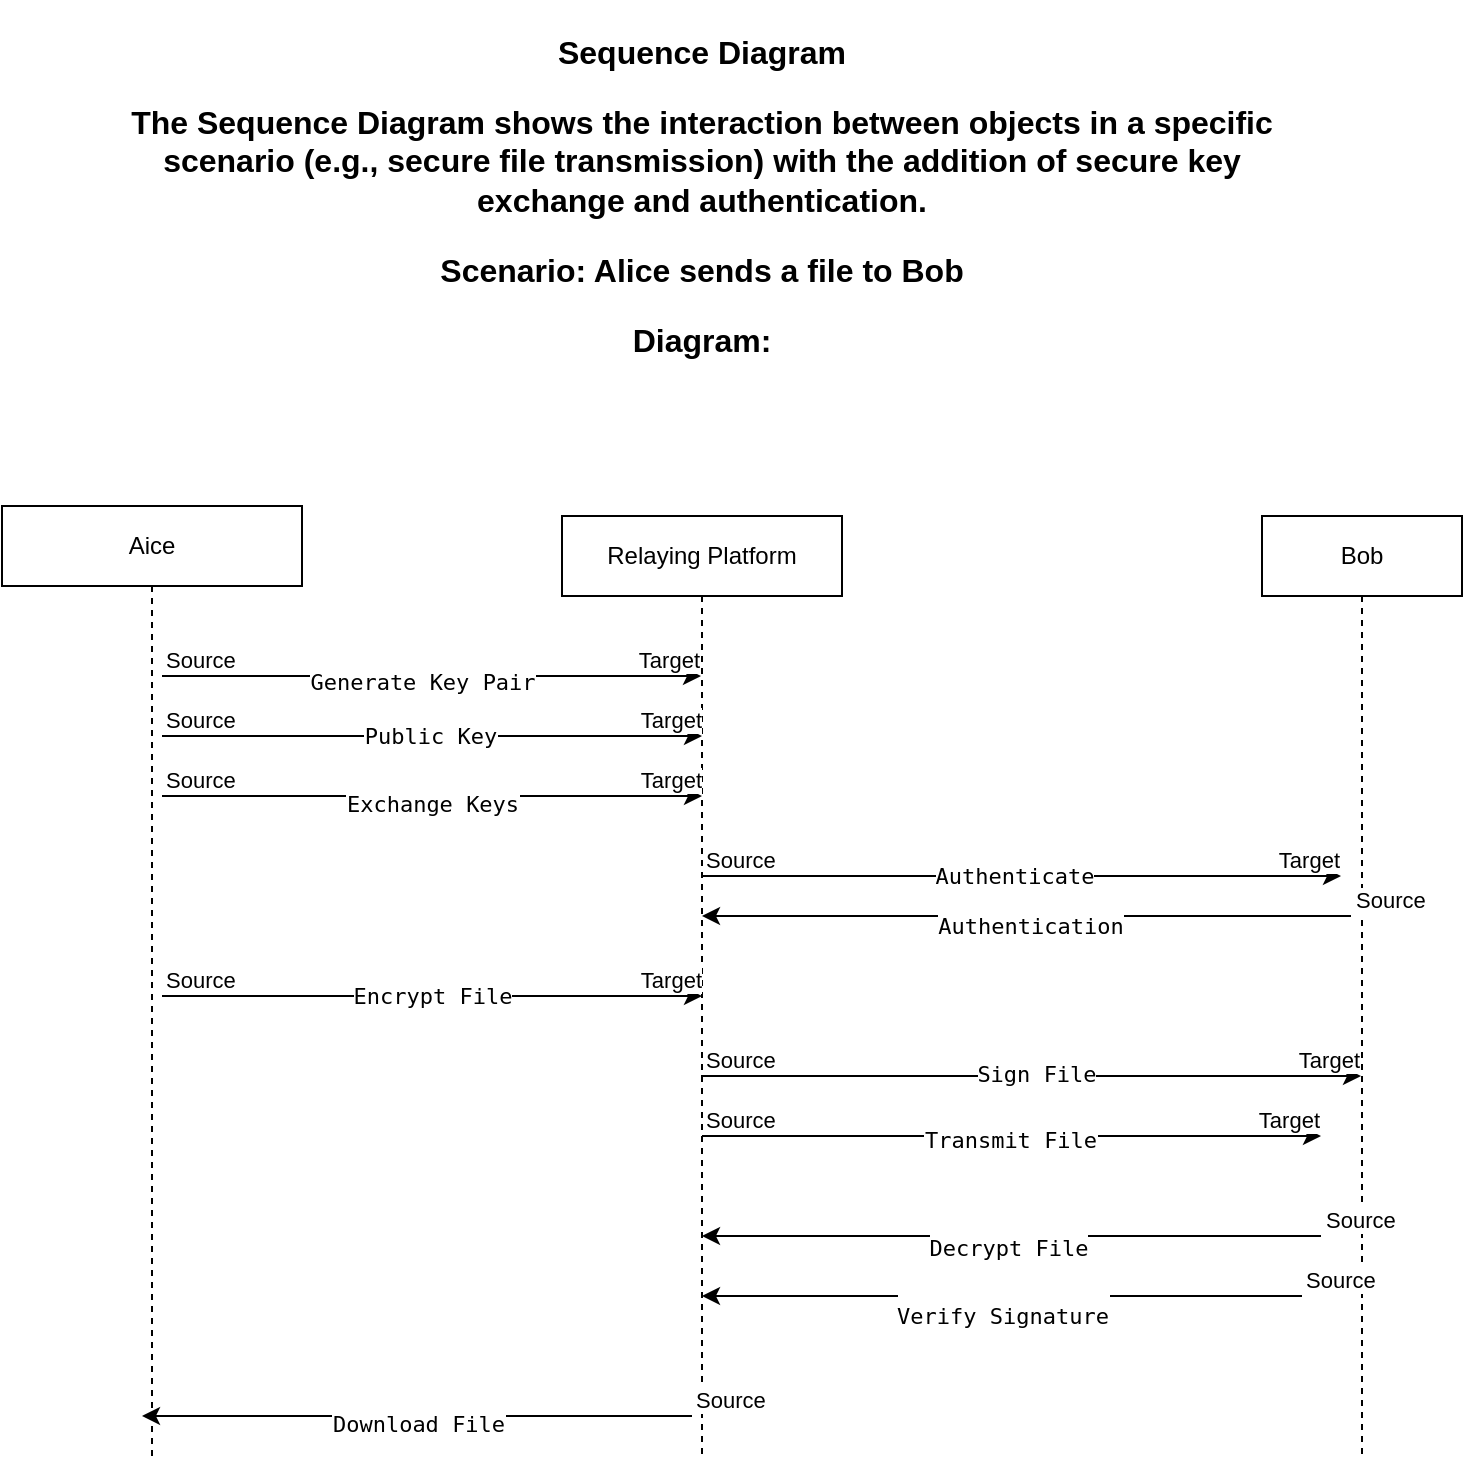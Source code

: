 <mxfile version="24.4.0" type="device">
  <diagram name="Page-1" id="2YBvvXClWsGukQMizWep">
    <mxGraphModel dx="1274" dy="1751" grid="1" gridSize="10" guides="1" tooltips="1" connect="1" arrows="1" fold="1" page="1" pageScale="1" pageWidth="850" pageHeight="1100" math="0" shadow="0">
      <root>
        <mxCell id="0" />
        <mxCell id="1" parent="0" />
        <mxCell id="Rw2f2MEvu11qlXN1vDP0-1" value="Aice" style="shape=umlLifeline;perimeter=lifelinePerimeter;whiteSpace=wrap;html=1;container=1;dropTarget=0;collapsible=0;recursiveResize=0;outlineConnect=0;portConstraint=eastwest;newEdgeStyle={&quot;curved&quot;:0,&quot;rounded&quot;:0};" vertex="1" parent="1">
          <mxGeometry x="50" y="85" width="150" height="475" as="geometry" />
        </mxCell>
        <mxCell id="Rw2f2MEvu11qlXN1vDP0-2" value="Bob" style="shape=umlLifeline;perimeter=lifelinePerimeter;whiteSpace=wrap;html=1;container=1;dropTarget=0;collapsible=0;recursiveResize=0;outlineConnect=0;portConstraint=eastwest;newEdgeStyle={&quot;curved&quot;:0,&quot;rounded&quot;:0};" vertex="1" parent="1">
          <mxGeometry x="680" y="90" width="100" height="470" as="geometry" />
        </mxCell>
        <mxCell id="Rw2f2MEvu11qlXN1vDP0-3" value="Relaying Platform" style="shape=umlLifeline;perimeter=lifelinePerimeter;whiteSpace=wrap;html=1;container=1;dropTarget=0;collapsible=0;recursiveResize=0;outlineConnect=0;portConstraint=eastwest;newEdgeStyle={&quot;curved&quot;:0,&quot;rounded&quot;:0};" vertex="1" parent="1">
          <mxGeometry x="330" y="90" width="140" height="470" as="geometry" />
        </mxCell>
        <mxCell id="Rw2f2MEvu11qlXN1vDP0-4" value="" style="endArrow=classic;html=1;rounded=0;" edge="1" parent="1" target="Rw2f2MEvu11qlXN1vDP0-3">
          <mxGeometry relative="1" as="geometry">
            <mxPoint x="130" y="170" as="sourcePoint" />
            <mxPoint x="290" y="170" as="targetPoint" />
          </mxGeometry>
        </mxCell>
        <mxCell id="Rw2f2MEvu11qlXN1vDP0-5" value="Label" style="edgeLabel;resizable=0;html=1;;align=center;verticalAlign=middle;" connectable="0" vertex="1" parent="Rw2f2MEvu11qlXN1vDP0-4">
          <mxGeometry relative="1" as="geometry" />
        </mxCell>
        <mxCell id="Rw2f2MEvu11qlXN1vDP0-6" value="Source" style="edgeLabel;resizable=0;html=1;;align=left;verticalAlign=bottom;" connectable="0" vertex="1" parent="Rw2f2MEvu11qlXN1vDP0-4">
          <mxGeometry x="-1" relative="1" as="geometry" />
        </mxCell>
        <mxCell id="Rw2f2MEvu11qlXN1vDP0-7" value="Target" style="edgeLabel;resizable=0;html=1;;align=right;verticalAlign=bottom;" connectable="0" vertex="1" parent="Rw2f2MEvu11qlXN1vDP0-4">
          <mxGeometry x="1" relative="1" as="geometry" />
        </mxCell>
        <mxCell id="Rw2f2MEvu11qlXN1vDP0-44" value="&lt;pre&gt;&lt;code class=&quot;!whitespace-pre hljs language-mathematica&quot;&gt;&lt;span class=&quot;hljs-variable&quot;&gt;Generate&lt;/span&gt; &lt;span class=&quot;hljs-built_in&quot;&gt;Key&lt;/span&gt; &lt;span class=&quot;hljs-variable&quot;&gt;Pair&lt;/span&gt;&lt;/code&gt;&lt;/pre&gt;" style="edgeLabel;html=1;align=center;verticalAlign=middle;resizable=0;points=[];" vertex="1" connectable="0" parent="Rw2f2MEvu11qlXN1vDP0-4">
          <mxGeometry x="-0.035" y="-3" relative="1" as="geometry">
            <mxPoint as="offset" />
          </mxGeometry>
        </mxCell>
        <mxCell id="Rw2f2MEvu11qlXN1vDP0-8" value="" style="endArrow=classic;html=1;rounded=0;" edge="1" parent="1">
          <mxGeometry relative="1" as="geometry">
            <mxPoint x="130" y="200" as="sourcePoint" />
            <mxPoint x="400" y="200" as="targetPoint" />
          </mxGeometry>
        </mxCell>
        <mxCell id="Rw2f2MEvu11qlXN1vDP0-9" value="Label" style="edgeLabel;resizable=0;html=1;;align=center;verticalAlign=middle;" connectable="0" vertex="1" parent="Rw2f2MEvu11qlXN1vDP0-8">
          <mxGeometry relative="1" as="geometry" />
        </mxCell>
        <mxCell id="Rw2f2MEvu11qlXN1vDP0-10" value="Source" style="edgeLabel;resizable=0;html=1;;align=left;verticalAlign=bottom;" connectable="0" vertex="1" parent="Rw2f2MEvu11qlXN1vDP0-8">
          <mxGeometry x="-1" relative="1" as="geometry" />
        </mxCell>
        <mxCell id="Rw2f2MEvu11qlXN1vDP0-11" value="Target" style="edgeLabel;resizable=0;html=1;;align=right;verticalAlign=bottom;" connectable="0" vertex="1" parent="Rw2f2MEvu11qlXN1vDP0-8">
          <mxGeometry x="1" relative="1" as="geometry" />
        </mxCell>
        <mxCell id="Rw2f2MEvu11qlXN1vDP0-45" value="&lt;pre&gt;&lt;code class=&quot;!whitespace-pre hljs language-mathematica&quot;&gt;&lt;span class=&quot;hljs-variable&quot;&gt;Public&lt;/span&gt; &lt;span class=&quot;hljs-built_in&quot;&gt;Key&lt;/span&gt;&lt;/code&gt;&lt;/pre&gt;" style="edgeLabel;html=1;align=center;verticalAlign=middle;resizable=0;points=[];" vertex="1" connectable="0" parent="Rw2f2MEvu11qlXN1vDP0-8">
          <mxGeometry x="-0.007" relative="1" as="geometry">
            <mxPoint as="offset" />
          </mxGeometry>
        </mxCell>
        <mxCell id="Rw2f2MEvu11qlXN1vDP0-12" value="" style="endArrow=classic;html=1;rounded=0;" edge="1" parent="1">
          <mxGeometry relative="1" as="geometry">
            <mxPoint x="130" y="230" as="sourcePoint" />
            <mxPoint x="400" y="230" as="targetPoint" />
          </mxGeometry>
        </mxCell>
        <mxCell id="Rw2f2MEvu11qlXN1vDP0-13" value="Label" style="edgeLabel;resizable=0;html=1;;align=center;verticalAlign=middle;" connectable="0" vertex="1" parent="Rw2f2MEvu11qlXN1vDP0-12">
          <mxGeometry relative="1" as="geometry" />
        </mxCell>
        <mxCell id="Rw2f2MEvu11qlXN1vDP0-14" value="Source" style="edgeLabel;resizable=0;html=1;;align=left;verticalAlign=bottom;" connectable="0" vertex="1" parent="Rw2f2MEvu11qlXN1vDP0-12">
          <mxGeometry x="-1" relative="1" as="geometry" />
        </mxCell>
        <mxCell id="Rw2f2MEvu11qlXN1vDP0-15" value="Target" style="edgeLabel;resizable=0;html=1;;align=right;verticalAlign=bottom;" connectable="0" vertex="1" parent="Rw2f2MEvu11qlXN1vDP0-12">
          <mxGeometry x="1" relative="1" as="geometry" />
        </mxCell>
        <mxCell id="Rw2f2MEvu11qlXN1vDP0-46" value="&lt;pre&gt;&lt;code class=&quot;!whitespace-pre hljs language-mathematica&quot;&gt;&lt;span class=&quot;hljs-variable&quot;&gt;Exchange&lt;/span&gt; &lt;span class=&quot;hljs-built_in&quot;&gt;Keys&lt;/span&gt;&lt;/code&gt;&lt;/pre&gt;" style="edgeLabel;html=1;align=center;verticalAlign=middle;resizable=0;points=[];" vertex="1" connectable="0" parent="Rw2f2MEvu11qlXN1vDP0-12">
          <mxGeometry y="-4" relative="1" as="geometry">
            <mxPoint as="offset" />
          </mxGeometry>
        </mxCell>
        <mxCell id="Rw2f2MEvu11qlXN1vDP0-16" value="" style="endArrow=classic;html=1;rounded=0;" edge="1" parent="1">
          <mxGeometry relative="1" as="geometry">
            <mxPoint x="130" y="330" as="sourcePoint" />
            <mxPoint x="400" y="330" as="targetPoint" />
          </mxGeometry>
        </mxCell>
        <mxCell id="Rw2f2MEvu11qlXN1vDP0-17" value="Label" style="edgeLabel;resizable=0;html=1;;align=center;verticalAlign=middle;" connectable="0" vertex="1" parent="Rw2f2MEvu11qlXN1vDP0-16">
          <mxGeometry relative="1" as="geometry" />
        </mxCell>
        <mxCell id="Rw2f2MEvu11qlXN1vDP0-18" value="Source" style="edgeLabel;resizable=0;html=1;;align=left;verticalAlign=bottom;" connectable="0" vertex="1" parent="Rw2f2MEvu11qlXN1vDP0-16">
          <mxGeometry x="-1" relative="1" as="geometry" />
        </mxCell>
        <mxCell id="Rw2f2MEvu11qlXN1vDP0-19" value="Target" style="edgeLabel;resizable=0;html=1;;align=right;verticalAlign=bottom;" connectable="0" vertex="1" parent="Rw2f2MEvu11qlXN1vDP0-16">
          <mxGeometry x="1" relative="1" as="geometry" />
        </mxCell>
        <mxCell id="Rw2f2MEvu11qlXN1vDP0-47" value="&lt;pre&gt;&lt;code class=&quot;!whitespace-pre hljs language-mathematica&quot;&gt;&lt;span class=&quot;hljs-built_in&quot;&gt;Encrypt&lt;/span&gt; &lt;span class=&quot;hljs-built_in&quot;&gt;File&lt;/span&gt;&lt;/code&gt;&lt;/pre&gt;" style="edgeLabel;html=1;align=center;verticalAlign=middle;resizable=0;points=[];" vertex="1" connectable="0" parent="Rw2f2MEvu11qlXN1vDP0-16">
          <mxGeometry relative="1" as="geometry">
            <mxPoint as="offset" />
          </mxGeometry>
        </mxCell>
        <mxCell id="Rw2f2MEvu11qlXN1vDP0-20" value="" style="endArrow=classic;html=1;rounded=0;" edge="1" parent="1">
          <mxGeometry relative="1" as="geometry">
            <mxPoint x="395" y="540" as="sourcePoint" />
            <mxPoint x="120" y="540" as="targetPoint" />
          </mxGeometry>
        </mxCell>
        <mxCell id="Rw2f2MEvu11qlXN1vDP0-21" value="Label" style="edgeLabel;resizable=0;html=1;;align=center;verticalAlign=middle;" connectable="0" vertex="1" parent="Rw2f2MEvu11qlXN1vDP0-20">
          <mxGeometry relative="1" as="geometry" />
        </mxCell>
        <mxCell id="Rw2f2MEvu11qlXN1vDP0-22" value="Source" style="edgeLabel;resizable=0;html=1;;align=left;verticalAlign=bottom;" connectable="0" vertex="1" parent="Rw2f2MEvu11qlXN1vDP0-20">
          <mxGeometry x="-1" relative="1" as="geometry" />
        </mxCell>
        <mxCell id="Rw2f2MEvu11qlXN1vDP0-48" value="&lt;pre&gt;&lt;code class=&quot;!whitespace-pre hljs language-mathematica&quot;&gt;&lt;span class=&quot;hljs-variable&quot;&gt;Download&lt;/span&gt; &lt;span class=&quot;hljs-built_in&quot;&gt;File&lt;/span&gt;&lt;/code&gt;&lt;/pre&gt;" style="edgeLabel;html=1;align=center;verticalAlign=middle;resizable=0;points=[];" vertex="1" connectable="0" parent="Rw2f2MEvu11qlXN1vDP0-20">
          <mxGeometry x="0.007" y="4" relative="1" as="geometry">
            <mxPoint x="1" as="offset" />
          </mxGeometry>
        </mxCell>
        <mxCell id="Rw2f2MEvu11qlXN1vDP0-23" value="" style="endArrow=classic;html=1;rounded=0;" edge="1" parent="1">
          <mxGeometry relative="1" as="geometry">
            <mxPoint x="400" y="270" as="sourcePoint" />
            <mxPoint x="719.5" y="270" as="targetPoint" />
          </mxGeometry>
        </mxCell>
        <mxCell id="Rw2f2MEvu11qlXN1vDP0-24" value="Label" style="edgeLabel;resizable=0;html=1;;align=center;verticalAlign=middle;" connectable="0" vertex="1" parent="Rw2f2MEvu11qlXN1vDP0-23">
          <mxGeometry relative="1" as="geometry" />
        </mxCell>
        <mxCell id="Rw2f2MEvu11qlXN1vDP0-25" value="Source" style="edgeLabel;resizable=0;html=1;;align=left;verticalAlign=bottom;" connectable="0" vertex="1" parent="Rw2f2MEvu11qlXN1vDP0-23">
          <mxGeometry x="-1" relative="1" as="geometry" />
        </mxCell>
        <mxCell id="Rw2f2MEvu11qlXN1vDP0-26" value="Target" style="edgeLabel;resizable=0;html=1;;align=right;verticalAlign=bottom;" connectable="0" vertex="1" parent="Rw2f2MEvu11qlXN1vDP0-23">
          <mxGeometry x="1" relative="1" as="geometry" />
        </mxCell>
        <mxCell id="Rw2f2MEvu11qlXN1vDP0-49" value="&lt;pre&gt;&lt;code class=&quot;!whitespace-pre hljs language-mathematica&quot;&gt;&lt;span class=&quot;hljs-built_in&quot;&gt;Authenticate&lt;/span&gt;&lt;/code&gt;&lt;/pre&gt;" style="edgeLabel;html=1;align=center;verticalAlign=middle;resizable=0;points=[];" vertex="1" connectable="0" parent="Rw2f2MEvu11qlXN1vDP0-23">
          <mxGeometry x="-0.024" relative="1" as="geometry">
            <mxPoint as="offset" />
          </mxGeometry>
        </mxCell>
        <mxCell id="Rw2f2MEvu11qlXN1vDP0-27" value="" style="endArrow=classic;html=1;rounded=0;" edge="1" parent="1">
          <mxGeometry relative="1" as="geometry">
            <mxPoint x="724.5" y="290" as="sourcePoint" />
            <mxPoint x="400" y="290" as="targetPoint" />
          </mxGeometry>
        </mxCell>
        <mxCell id="Rw2f2MEvu11qlXN1vDP0-28" value="Label" style="edgeLabel;resizable=0;html=1;;align=center;verticalAlign=middle;" connectable="0" vertex="1" parent="Rw2f2MEvu11qlXN1vDP0-27">
          <mxGeometry relative="1" as="geometry" />
        </mxCell>
        <mxCell id="Rw2f2MEvu11qlXN1vDP0-29" value="Source" style="edgeLabel;resizable=0;html=1;;align=left;verticalAlign=bottom;" connectable="0" vertex="1" parent="Rw2f2MEvu11qlXN1vDP0-27">
          <mxGeometry x="-1" relative="1" as="geometry" />
        </mxCell>
        <mxCell id="Rw2f2MEvu11qlXN1vDP0-50" value="&lt;pre&gt;&lt;code class=&quot;!whitespace-pre hljs language-mathematica&quot;&gt;&lt;span class=&quot;hljs-built_in&quot;&gt;Authentication&lt;/span&gt;&lt;/code&gt;&lt;/pre&gt;" style="edgeLabel;html=1;align=center;verticalAlign=middle;resizable=0;points=[];" vertex="1" connectable="0" parent="Rw2f2MEvu11qlXN1vDP0-27">
          <mxGeometry x="-0.005" y="5" relative="1" as="geometry">
            <mxPoint x="1" as="offset" />
          </mxGeometry>
        </mxCell>
        <mxCell id="Rw2f2MEvu11qlXN1vDP0-30" value="" style="endArrow=classic;html=1;rounded=0;" edge="1" parent="1">
          <mxGeometry relative="1" as="geometry">
            <mxPoint x="399.5" y="370" as="sourcePoint" />
            <mxPoint x="729.5" y="370" as="targetPoint" />
          </mxGeometry>
        </mxCell>
        <mxCell id="Rw2f2MEvu11qlXN1vDP0-31" value="Label" style="edgeLabel;resizable=0;html=1;;align=center;verticalAlign=middle;" connectable="0" vertex="1" parent="Rw2f2MEvu11qlXN1vDP0-30">
          <mxGeometry relative="1" as="geometry" />
        </mxCell>
        <mxCell id="Rw2f2MEvu11qlXN1vDP0-32" value="Source" style="edgeLabel;resizable=0;html=1;;align=left;verticalAlign=bottom;" connectable="0" vertex="1" parent="Rw2f2MEvu11qlXN1vDP0-30">
          <mxGeometry x="-1" relative="1" as="geometry" />
        </mxCell>
        <mxCell id="Rw2f2MEvu11qlXN1vDP0-33" value="Target" style="edgeLabel;resizable=0;html=1;;align=right;verticalAlign=bottom;" connectable="0" vertex="1" parent="Rw2f2MEvu11qlXN1vDP0-30">
          <mxGeometry x="1" relative="1" as="geometry" />
        </mxCell>
        <mxCell id="Rw2f2MEvu11qlXN1vDP0-51" value="Text" style="edgeLabel;html=1;align=center;verticalAlign=middle;resizable=0;points=[];" vertex="1" connectable="0" parent="Rw2f2MEvu11qlXN1vDP0-30">
          <mxGeometry x="0.015" y="1" relative="1" as="geometry">
            <mxPoint as="offset" />
          </mxGeometry>
        </mxCell>
        <mxCell id="Rw2f2MEvu11qlXN1vDP0-52" value="&lt;pre&gt;&lt;code class=&quot;!whitespace-pre hljs language-mathematica&quot;&gt;&lt;span class=&quot;hljs-built_in&quot;&gt;Sign&lt;/span&gt; &lt;span class=&quot;hljs-built_in&quot;&gt;File&lt;/span&gt;&lt;/code&gt;&lt;/pre&gt;" style="edgeLabel;html=1;align=center;verticalAlign=middle;resizable=0;points=[];" vertex="1" connectable="0" parent="Rw2f2MEvu11qlXN1vDP0-30">
          <mxGeometry x="0.015" y="1" relative="1" as="geometry">
            <mxPoint as="offset" />
          </mxGeometry>
        </mxCell>
        <mxCell id="Rw2f2MEvu11qlXN1vDP0-34" value="" style="endArrow=classic;html=1;rounded=0;" edge="1" parent="1">
          <mxGeometry relative="1" as="geometry">
            <mxPoint x="400" y="400" as="sourcePoint" />
            <mxPoint x="709.5" y="400" as="targetPoint" />
          </mxGeometry>
        </mxCell>
        <mxCell id="Rw2f2MEvu11qlXN1vDP0-35" value="Label" style="edgeLabel;resizable=0;html=1;;align=center;verticalAlign=middle;" connectable="0" vertex="1" parent="Rw2f2MEvu11qlXN1vDP0-34">
          <mxGeometry relative="1" as="geometry" />
        </mxCell>
        <mxCell id="Rw2f2MEvu11qlXN1vDP0-36" value="Source" style="edgeLabel;resizable=0;html=1;;align=left;verticalAlign=bottom;" connectable="0" vertex="1" parent="Rw2f2MEvu11qlXN1vDP0-34">
          <mxGeometry x="-1" relative="1" as="geometry" />
        </mxCell>
        <mxCell id="Rw2f2MEvu11qlXN1vDP0-37" value="Target" style="edgeLabel;resizable=0;html=1;;align=right;verticalAlign=bottom;" connectable="0" vertex="1" parent="Rw2f2MEvu11qlXN1vDP0-34">
          <mxGeometry x="1" relative="1" as="geometry" />
        </mxCell>
        <mxCell id="Rw2f2MEvu11qlXN1vDP0-53" value="&lt;pre&gt;&lt;code class=&quot;!whitespace-pre hljs language-mathematica&quot;&gt;&lt;span class=&quot;hljs-variable&quot;&gt;Transmit&lt;/span&gt; &lt;span class=&quot;hljs-built_in&quot;&gt;File&lt;/span&gt;&lt;/code&gt;&lt;/pre&gt;" style="edgeLabel;html=1;align=center;verticalAlign=middle;resizable=0;points=[];" vertex="1" connectable="0" parent="Rw2f2MEvu11qlXN1vDP0-34">
          <mxGeometry x="-0.005" y="-2" relative="1" as="geometry">
            <mxPoint as="offset" />
          </mxGeometry>
        </mxCell>
        <mxCell id="Rw2f2MEvu11qlXN1vDP0-38" value="" style="endArrow=classic;html=1;rounded=0;" edge="1" parent="1">
          <mxGeometry relative="1" as="geometry">
            <mxPoint x="700" y="480" as="sourcePoint" />
            <mxPoint x="400" y="480" as="targetPoint" />
          </mxGeometry>
        </mxCell>
        <mxCell id="Rw2f2MEvu11qlXN1vDP0-39" value="&lt;pre&gt;&lt;code class=&quot;!whitespace-pre hljs language-mathematica&quot;&gt;&lt;span class=&quot;hljs-variable&quot;&gt;Verify&lt;/span&gt; &lt;span class=&quot;hljs-built_in&quot;&gt;Signature&lt;/span&gt;&lt;span class=&quot;hljs-operator&quot;&gt;&lt;/span&gt;&lt;/code&gt;&lt;/pre&gt;" style="edgeLabel;resizable=0;html=1;;align=center;verticalAlign=middle;" connectable="0" vertex="1" parent="Rw2f2MEvu11qlXN1vDP0-38">
          <mxGeometry relative="1" as="geometry">
            <mxPoint y="10" as="offset" />
          </mxGeometry>
        </mxCell>
        <mxCell id="Rw2f2MEvu11qlXN1vDP0-40" value="Source" style="edgeLabel;resizable=0;html=1;;align=left;verticalAlign=bottom;" connectable="0" vertex="1" parent="Rw2f2MEvu11qlXN1vDP0-38">
          <mxGeometry x="-1" relative="1" as="geometry" />
        </mxCell>
        <mxCell id="Rw2f2MEvu11qlXN1vDP0-41" value="" style="endArrow=classic;html=1;rounded=0;" edge="1" parent="1">
          <mxGeometry relative="1" as="geometry">
            <mxPoint x="709.5" y="450" as="sourcePoint" />
            <mxPoint x="400" y="450" as="targetPoint" />
            <Array as="points" />
          </mxGeometry>
        </mxCell>
        <mxCell id="Rw2f2MEvu11qlXN1vDP0-42" value="Label" style="edgeLabel;resizable=0;html=1;;align=center;verticalAlign=middle;" connectable="0" vertex="1" parent="Rw2f2MEvu11qlXN1vDP0-41">
          <mxGeometry relative="1" as="geometry" />
        </mxCell>
        <mxCell id="Rw2f2MEvu11qlXN1vDP0-43" value="Source" style="edgeLabel;resizable=0;html=1;;align=left;verticalAlign=bottom;" connectable="0" vertex="1" parent="Rw2f2MEvu11qlXN1vDP0-41">
          <mxGeometry x="-1" relative="1" as="geometry" />
        </mxCell>
        <mxCell id="Rw2f2MEvu11qlXN1vDP0-54" value="&lt;pre&gt;&lt;code class=&quot;!whitespace-pre hljs language-mathematica&quot;&gt;&lt;span class=&quot;hljs-built_in&quot;&gt;Decrypt&lt;/span&gt; &lt;span class=&quot;hljs-built_in&quot;&gt;File&lt;/span&gt;&lt;/code&gt;&lt;/pre&gt;" style="edgeLabel;html=1;align=center;verticalAlign=middle;resizable=0;points=[];" vertex="1" connectable="0" parent="Rw2f2MEvu11qlXN1vDP0-41">
          <mxGeometry x="0.011" y="6" relative="1" as="geometry">
            <mxPoint as="offset" />
          </mxGeometry>
        </mxCell>
        <mxCell id="Rw2f2MEvu11qlXN1vDP0-57" value="&lt;h3 style=&quot;font-size: 16px;&quot;&gt;Sequence Diagram&lt;/h3&gt;&lt;p style=&quot;font-size: 16px;&quot;&gt;&lt;b style=&quot;font-size: 16px;&quot;&gt;The Sequence Diagram shows the interaction between objects in a specific scenario (e.g., secure file transmission) with the addition of secure key exchange and authentication.&lt;/b&gt;&lt;/p&gt;&lt;p style=&quot;font-size: 16px;&quot;&gt;&lt;b style=&quot;font-size: 16px;&quot;&gt;Scenario: Alice sends a file to Bob&lt;/b&gt;&lt;/p&gt;&lt;p style=&quot;font-size: 16px;&quot;&gt;&lt;b style=&quot;font-size: 16px;&quot;&gt;Diagram:&lt;/b&gt;&lt;/p&gt;" style="text;html=1;align=center;verticalAlign=middle;whiteSpace=wrap;rounded=0;fontSize=16;" vertex="1" parent="1">
          <mxGeometry x="110" y="-160" width="580" height="180" as="geometry" />
        </mxCell>
      </root>
    </mxGraphModel>
  </diagram>
</mxfile>
